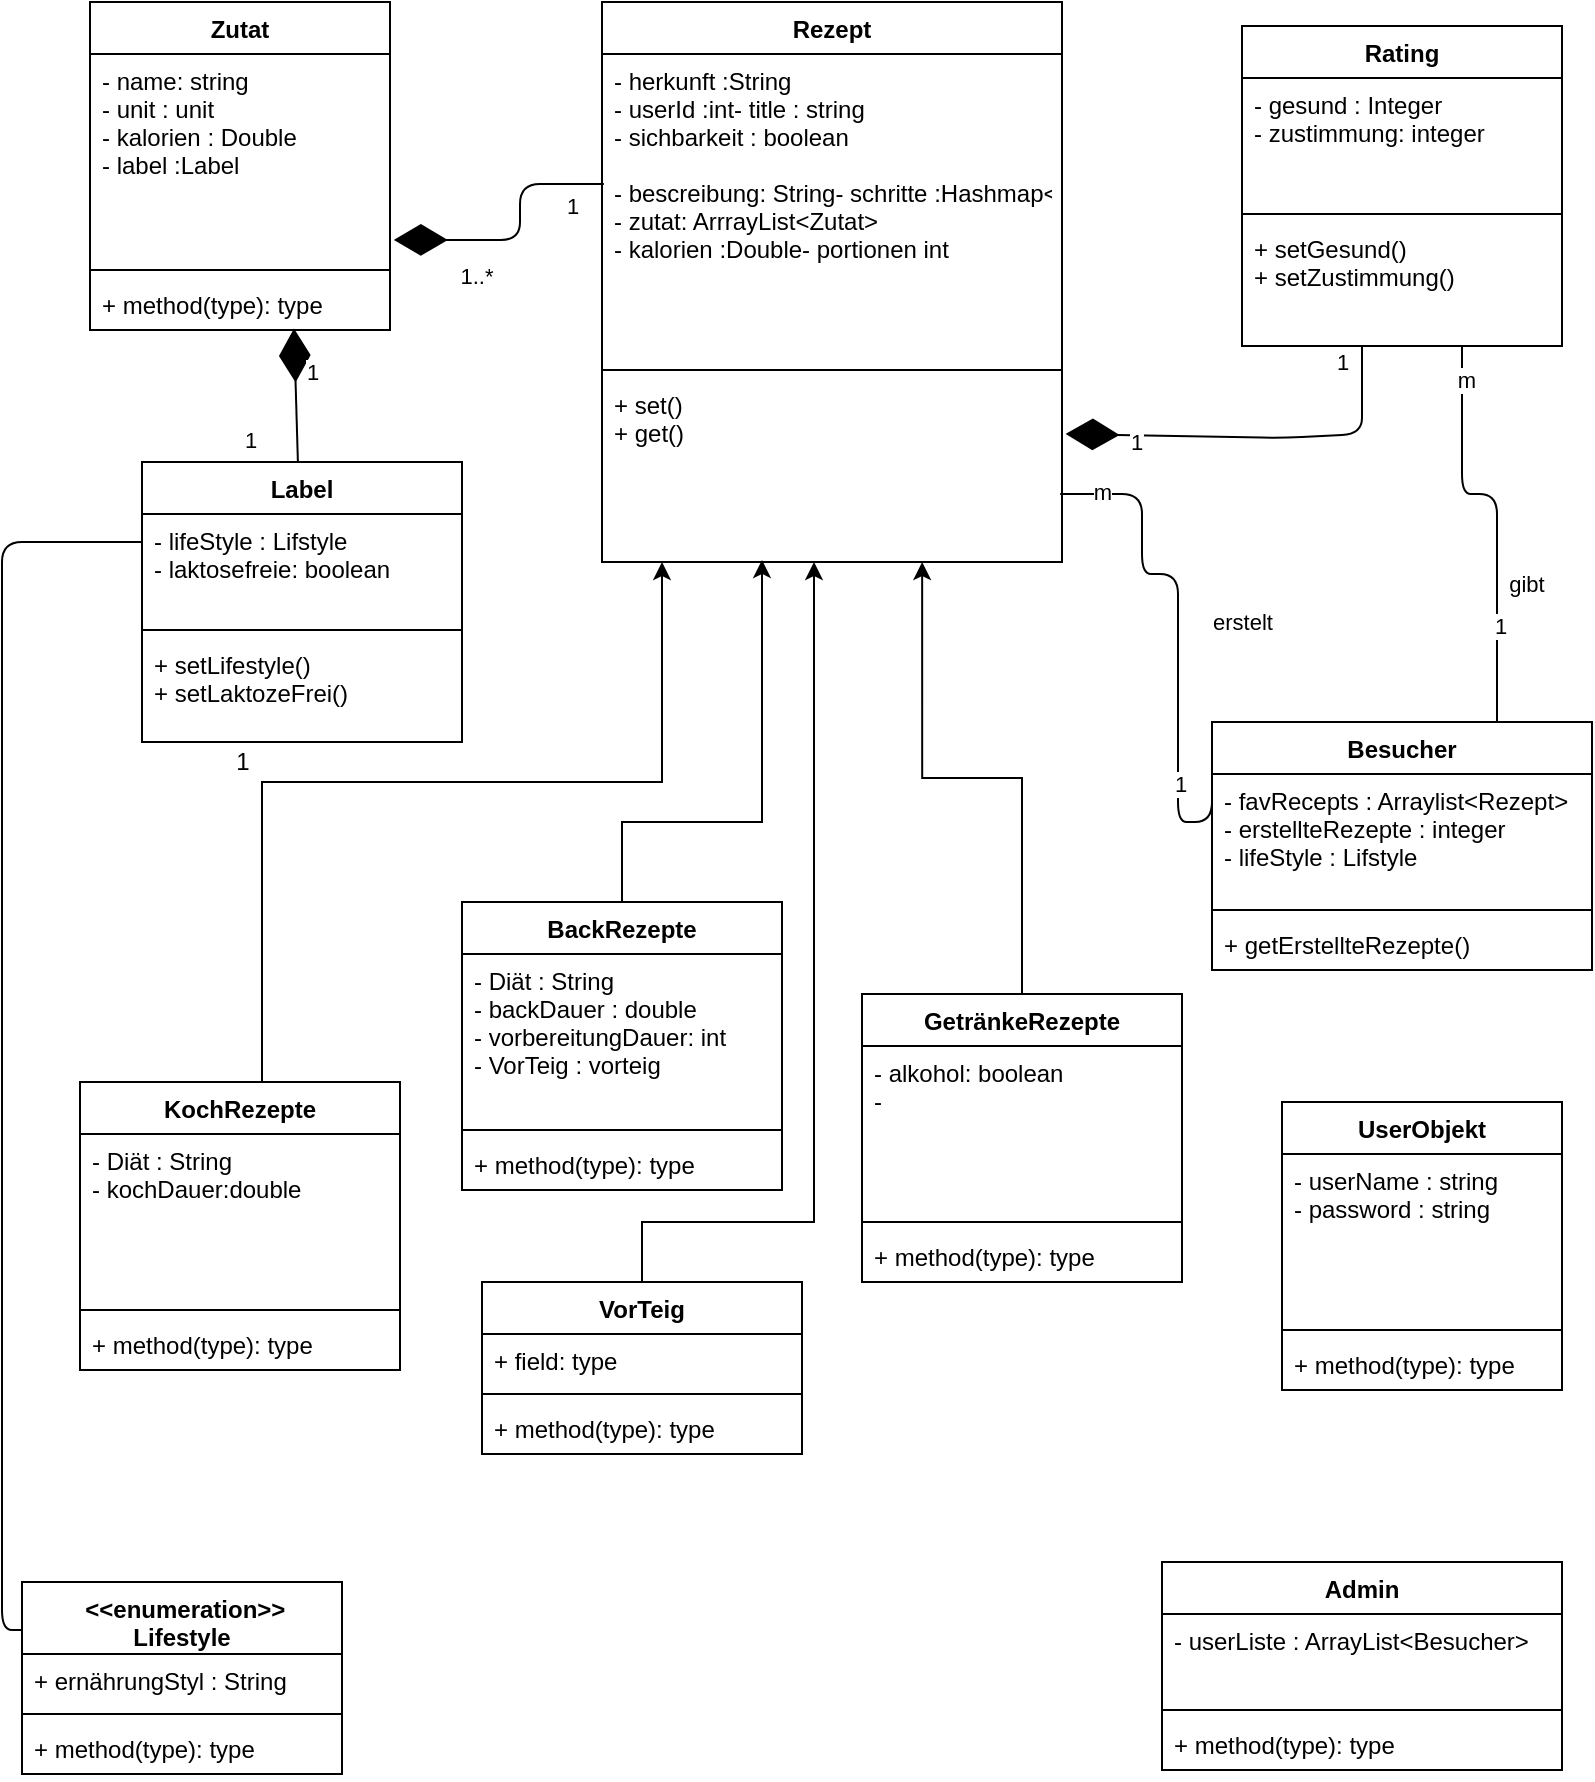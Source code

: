 <mxfile version="13.9.8" type="github">
  <diagram id="C5RBs43oDa-KdzZeNtuy" name="Page-1">
    <mxGraphModel dx="1350" dy="775" grid="1" gridSize="10" guides="1" tooltips="1" connect="1" arrows="1" fold="1" page="1" pageScale="1" pageWidth="827" pageHeight="1169" math="0" shadow="0">
      <root>
        <mxCell id="WIyWlLk6GJQsqaUBKTNV-0" />
        <mxCell id="WIyWlLk6GJQsqaUBKTNV-1" parent="WIyWlLk6GJQsqaUBKTNV-0" />
        <mxCell id="wdKedNlMBHnW_-DkA5IU-0" value="Zutat" style="swimlane;fontStyle=1;align=center;verticalAlign=top;childLayout=stackLayout;horizontal=1;startSize=26;horizontalStack=0;resizeParent=1;resizeParentMax=0;resizeLast=0;collapsible=1;marginBottom=0;" vertex="1" parent="WIyWlLk6GJQsqaUBKTNV-1">
          <mxGeometry x="64" y="10" width="150" height="164" as="geometry" />
        </mxCell>
        <mxCell id="wdKedNlMBHnW_-DkA5IU-1" value="- name: string&#xa;- unit : unit&#xa;- kalorien : Double &#xa;- label :Label&#xa;&#xa;&#xa;&#xa;&#xa;" style="text;strokeColor=none;fillColor=none;align=left;verticalAlign=top;spacingLeft=4;spacingRight=4;overflow=hidden;rotatable=0;points=[[0,0.5],[1,0.5]];portConstraint=eastwest;" vertex="1" parent="wdKedNlMBHnW_-DkA5IU-0">
          <mxGeometry y="26" width="150" height="104" as="geometry" />
        </mxCell>
        <mxCell id="wdKedNlMBHnW_-DkA5IU-2" value="" style="line;strokeWidth=1;fillColor=none;align=left;verticalAlign=middle;spacingTop=-1;spacingLeft=3;spacingRight=3;rotatable=0;labelPosition=right;points=[];portConstraint=eastwest;" vertex="1" parent="wdKedNlMBHnW_-DkA5IU-0">
          <mxGeometry y="130" width="150" height="8" as="geometry" />
        </mxCell>
        <mxCell id="wdKedNlMBHnW_-DkA5IU-3" value="+ method(type): type" style="text;strokeColor=none;fillColor=none;align=left;verticalAlign=top;spacingLeft=4;spacingRight=4;overflow=hidden;rotatable=0;points=[[0,0.5],[1,0.5]];portConstraint=eastwest;" vertex="1" parent="wdKedNlMBHnW_-DkA5IU-0">
          <mxGeometry y="138" width="150" height="26" as="geometry" />
        </mxCell>
        <mxCell id="wdKedNlMBHnW_-DkA5IU-4" value="Rezept" style="swimlane;fontStyle=1;align=center;verticalAlign=top;childLayout=stackLayout;horizontal=1;startSize=26;horizontalStack=0;resizeParent=1;resizeParentMax=0;resizeLast=0;collapsible=1;marginBottom=0;" vertex="1" parent="WIyWlLk6GJQsqaUBKTNV-1">
          <mxGeometry x="320" y="10" width="230" height="280" as="geometry" />
        </mxCell>
        <mxCell id="wdKedNlMBHnW_-DkA5IU-5" value="- herkunft :String&#xa;- userId :int- title : string&#xa;- sichbarkeit : boolean&#xa;&#xa;- bescreibung: String- schritte :Hashmap&lt;Integer,String&gt;&#xa; - zutat: ArrrayList&lt;Zutat&gt;&#xa;- kalorien :Double- portionen int&#xa;&#xa;&#xa;&#xa;&#xa;&#xa;&#xa;&#xa;&#xa;&#xa;&#xa;" style="text;strokeColor=none;fillColor=none;align=left;verticalAlign=top;spacingLeft=4;spacingRight=4;overflow=hidden;rotatable=0;points=[[0,0.5],[1,0.5]];portConstraint=eastwest;" vertex="1" parent="wdKedNlMBHnW_-DkA5IU-4">
          <mxGeometry y="26" width="230" height="154" as="geometry" />
        </mxCell>
        <mxCell id="wdKedNlMBHnW_-DkA5IU-6" value="" style="line;strokeWidth=1;fillColor=none;align=left;verticalAlign=middle;spacingTop=-1;spacingLeft=3;spacingRight=3;rotatable=0;labelPosition=right;points=[];portConstraint=eastwest;" vertex="1" parent="wdKedNlMBHnW_-DkA5IU-4">
          <mxGeometry y="180" width="230" height="8" as="geometry" />
        </mxCell>
        <mxCell id="wdKedNlMBHnW_-DkA5IU-7" value="+ set()&#xa;+ get()&#xa;" style="text;strokeColor=none;fillColor=none;align=left;verticalAlign=top;spacingLeft=4;spacingRight=4;overflow=hidden;rotatable=0;points=[[0,0.5],[1,0.5]];portConstraint=eastwest;" vertex="1" parent="wdKedNlMBHnW_-DkA5IU-4">
          <mxGeometry y="188" width="230" height="92" as="geometry" />
        </mxCell>
        <mxCell id="wdKedNlMBHnW_-DkA5IU-8" value="Rating" style="swimlane;fontStyle=1;align=center;verticalAlign=top;childLayout=stackLayout;horizontal=1;startSize=26;horizontalStack=0;resizeParent=1;resizeParentMax=0;resizeLast=0;collapsible=1;marginBottom=0;" vertex="1" parent="WIyWlLk6GJQsqaUBKTNV-1">
          <mxGeometry x="640" y="22" width="160" height="160" as="geometry" />
        </mxCell>
        <mxCell id="wdKedNlMBHnW_-DkA5IU-9" value="- gesund : Integer&#xa;- zustimmung: integer&#xa;" style="text;strokeColor=none;fillColor=none;align=left;verticalAlign=top;spacingLeft=4;spacingRight=4;overflow=hidden;rotatable=0;points=[[0,0.5],[1,0.5]];portConstraint=eastwest;" vertex="1" parent="wdKedNlMBHnW_-DkA5IU-8">
          <mxGeometry y="26" width="160" height="64" as="geometry" />
        </mxCell>
        <mxCell id="wdKedNlMBHnW_-DkA5IU-10" value="" style="line;strokeWidth=1;fillColor=none;align=left;verticalAlign=middle;spacingTop=-1;spacingLeft=3;spacingRight=3;rotatable=0;labelPosition=right;points=[];portConstraint=eastwest;" vertex="1" parent="wdKedNlMBHnW_-DkA5IU-8">
          <mxGeometry y="90" width="160" height="8" as="geometry" />
        </mxCell>
        <mxCell id="wdKedNlMBHnW_-DkA5IU-11" value="+ setGesund()&#xa;+ setZustimmung()&#xa;&#xa;&#xa;" style="text;strokeColor=none;fillColor=none;align=left;verticalAlign=top;spacingLeft=4;spacingRight=4;overflow=hidden;rotatable=0;points=[[0,0.5],[1,0.5]];portConstraint=eastwest;" vertex="1" parent="wdKedNlMBHnW_-DkA5IU-8">
          <mxGeometry y="98" width="160" height="62" as="geometry" />
        </mxCell>
        <mxCell id="wdKedNlMBHnW_-DkA5IU-12" value=" &lt;&lt;enumeration&gt;&gt; &#xa;Lifestyle" style="swimlane;fontStyle=1;align=center;verticalAlign=top;childLayout=stackLayout;horizontal=1;startSize=36;horizontalStack=0;resizeParent=1;resizeParentMax=0;resizeLast=0;collapsible=1;marginBottom=0;" vertex="1" parent="WIyWlLk6GJQsqaUBKTNV-1">
          <mxGeometry x="30" y="800" width="160" height="96" as="geometry" />
        </mxCell>
        <mxCell id="wdKedNlMBHnW_-DkA5IU-13" value="+ ernährungStyl : String" style="text;strokeColor=none;fillColor=none;align=left;verticalAlign=top;spacingLeft=4;spacingRight=4;overflow=hidden;rotatable=0;points=[[0,0.5],[1,0.5]];portConstraint=eastwest;" vertex="1" parent="wdKedNlMBHnW_-DkA5IU-12">
          <mxGeometry y="36" width="160" height="26" as="geometry" />
        </mxCell>
        <mxCell id="wdKedNlMBHnW_-DkA5IU-14" value="" style="line;strokeWidth=1;fillColor=none;align=left;verticalAlign=middle;spacingTop=-1;spacingLeft=3;spacingRight=3;rotatable=0;labelPosition=right;points=[];portConstraint=eastwest;" vertex="1" parent="wdKedNlMBHnW_-DkA5IU-12">
          <mxGeometry y="62" width="160" height="8" as="geometry" />
        </mxCell>
        <mxCell id="wdKedNlMBHnW_-DkA5IU-15" value="+ method(type): type" style="text;strokeColor=none;fillColor=none;align=left;verticalAlign=top;spacingLeft=4;spacingRight=4;overflow=hidden;rotatable=0;points=[[0,0.5],[1,0.5]];portConstraint=eastwest;" vertex="1" parent="wdKedNlMBHnW_-DkA5IU-12">
          <mxGeometry y="70" width="160" height="26" as="geometry" />
        </mxCell>
        <mxCell id="wdKedNlMBHnW_-DkA5IU-16" value="" style="endArrow=diamondThin;endFill=1;endSize=24;html=1;entryX=1.013;entryY=0.894;entryDx=0;entryDy=0;entryPerimeter=0;exitX=0.004;exitY=0.422;exitDx=0;exitDy=0;exitPerimeter=0;" edge="1" parent="WIyWlLk6GJQsqaUBKTNV-1" source="wdKedNlMBHnW_-DkA5IU-5" target="wdKedNlMBHnW_-DkA5IU-1">
          <mxGeometry width="160" relative="1" as="geometry">
            <mxPoint x="319.05" y="397.076" as="sourcePoint" />
            <mxPoint x="240.0" y="239.996" as="targetPoint" />
            <Array as="points">
              <mxPoint x="279" y="101" />
              <mxPoint x="279" y="129" />
              <mxPoint x="260" y="129" />
            </Array>
          </mxGeometry>
        </mxCell>
        <mxCell id="wdKedNlMBHnW_-DkA5IU-17" value="1" style="edgeLabel;html=1;align=center;verticalAlign=middle;resizable=0;points=[];" vertex="1" connectable="0" parent="wdKedNlMBHnW_-DkA5IU-16">
          <mxGeometry x="-0.874" y="1" relative="1" as="geometry">
            <mxPoint x="-8.08" y="9.38" as="offset" />
          </mxGeometry>
        </mxCell>
        <mxCell id="wdKedNlMBHnW_-DkA5IU-18" value="1..*" style="edgeLabel;html=1;align=center;verticalAlign=middle;resizable=0;points=[];" vertex="1" connectable="0" parent="wdKedNlMBHnW_-DkA5IU-16">
          <mxGeometry x="0.553" y="3" relative="1" as="geometry">
            <mxPoint x="11.1" y="14.99" as="offset" />
          </mxGeometry>
        </mxCell>
        <mxCell id="wdKedNlMBHnW_-DkA5IU-19" value="" style="endArrow=diamondThin;endFill=1;endSize=24;html=1;entryX=1.008;entryY=0.304;entryDx=0;entryDy=0;entryPerimeter=0;" edge="1" parent="WIyWlLk6GJQsqaUBKTNV-1" target="wdKedNlMBHnW_-DkA5IU-7">
          <mxGeometry width="160" relative="1" as="geometry">
            <mxPoint x="700" y="182" as="sourcePoint" />
            <mxPoint x="600" y="228" as="targetPoint" />
            <Array as="points">
              <mxPoint x="700" y="200" />
              <mxPoint x="700" y="226" />
              <mxPoint x="660" y="228" />
            </Array>
          </mxGeometry>
        </mxCell>
        <mxCell id="wdKedNlMBHnW_-DkA5IU-20" value="1" style="edgeLabel;html=1;align=center;verticalAlign=middle;resizable=0;points=[];" vertex="1" connectable="0" parent="wdKedNlMBHnW_-DkA5IU-19">
          <mxGeometry x="-0.88" relative="1" as="geometry">
            <mxPoint x="-10" y="-3.76" as="offset" />
          </mxGeometry>
        </mxCell>
        <mxCell id="wdKedNlMBHnW_-DkA5IU-21" value="1" style="edgeLabel;html=1;align=center;verticalAlign=middle;resizable=0;points=[];" vertex="1" connectable="0" parent="wdKedNlMBHnW_-DkA5IU-19">
          <mxGeometry x="0.641" y="3" relative="1" as="geometry">
            <mxPoint as="offset" />
          </mxGeometry>
        </mxCell>
        <mxCell id="wdKedNlMBHnW_-DkA5IU-22" value="Label" style="swimlane;fontStyle=1;align=center;verticalAlign=top;childLayout=stackLayout;horizontal=1;startSize=26;horizontalStack=0;resizeParent=1;resizeParentMax=0;resizeLast=0;collapsible=1;marginBottom=0;" vertex="1" parent="WIyWlLk6GJQsqaUBKTNV-1">
          <mxGeometry x="90" y="240" width="160" height="140" as="geometry" />
        </mxCell>
        <mxCell id="wdKedNlMBHnW_-DkA5IU-23" value="- lifeStyle : Lifstyle&#xa;- laktosefreie: boolean " style="text;strokeColor=none;fillColor=none;align=left;verticalAlign=top;spacingLeft=4;spacingRight=4;overflow=hidden;rotatable=0;points=[[0,0.5],[1,0.5]];portConstraint=eastwest;" vertex="1" parent="wdKedNlMBHnW_-DkA5IU-22">
          <mxGeometry y="26" width="160" height="54" as="geometry" />
        </mxCell>
        <mxCell id="wdKedNlMBHnW_-DkA5IU-24" value="" style="line;strokeWidth=1;fillColor=none;align=left;verticalAlign=middle;spacingTop=-1;spacingLeft=3;spacingRight=3;rotatable=0;labelPosition=right;points=[];portConstraint=eastwest;" vertex="1" parent="wdKedNlMBHnW_-DkA5IU-22">
          <mxGeometry y="80" width="160" height="8" as="geometry" />
        </mxCell>
        <mxCell id="wdKedNlMBHnW_-DkA5IU-25" value="+ setLifestyle()&#xa;+ setLaktozeFrei()&#xa;" style="text;strokeColor=none;fillColor=none;align=left;verticalAlign=top;spacingLeft=4;spacingRight=4;overflow=hidden;rotatable=0;points=[[0,0.5],[1,0.5]];portConstraint=eastwest;" vertex="1" parent="wdKedNlMBHnW_-DkA5IU-22">
          <mxGeometry y="88" width="160" height="52" as="geometry" />
        </mxCell>
        <mxCell id="wdKedNlMBHnW_-DkA5IU-35" value="UserObjekt" style="swimlane;fontStyle=1;align=center;verticalAlign=top;childLayout=stackLayout;horizontal=1;startSize=26;horizontalStack=0;resizeParent=1;resizeParentMax=0;resizeLast=0;collapsible=1;marginBottom=0;" vertex="1" parent="WIyWlLk6GJQsqaUBKTNV-1">
          <mxGeometry x="660" y="560" width="140" height="144" as="geometry" />
        </mxCell>
        <mxCell id="wdKedNlMBHnW_-DkA5IU-36" value="- userName : string&#xa;- password : string&#xa;&#xa;" style="text;strokeColor=none;fillColor=none;align=left;verticalAlign=top;spacingLeft=4;spacingRight=4;overflow=hidden;rotatable=0;points=[[0,0.5],[1,0.5]];portConstraint=eastwest;" vertex="1" parent="wdKedNlMBHnW_-DkA5IU-35">
          <mxGeometry y="26" width="140" height="84" as="geometry" />
        </mxCell>
        <mxCell id="wdKedNlMBHnW_-DkA5IU-37" value="" style="line;strokeWidth=1;fillColor=none;align=left;verticalAlign=middle;spacingTop=-1;spacingLeft=3;spacingRight=3;rotatable=0;labelPosition=right;points=[];portConstraint=eastwest;" vertex="1" parent="wdKedNlMBHnW_-DkA5IU-35">
          <mxGeometry y="110" width="140" height="8" as="geometry" />
        </mxCell>
        <mxCell id="wdKedNlMBHnW_-DkA5IU-38" value="+ method(type): type" style="text;strokeColor=none;fillColor=none;align=left;verticalAlign=top;spacingLeft=4;spacingRight=4;overflow=hidden;rotatable=0;points=[[0,0.5],[1,0.5]];portConstraint=eastwest;" vertex="1" parent="wdKedNlMBHnW_-DkA5IU-35">
          <mxGeometry y="118" width="140" height="26" as="geometry" />
        </mxCell>
        <mxCell id="wdKedNlMBHnW_-DkA5IU-41" value="" style="endArrow=none;html=1;edgeStyle=orthogonalEdgeStyle;exitX=0.75;exitY=0;exitDx=0;exitDy=0;" edge="1" parent="WIyWlLk6GJQsqaUBKTNV-1" source="wdKedNlMBHnW_-DkA5IU-51" target="wdKedNlMBHnW_-DkA5IU-11">
          <mxGeometry relative="1" as="geometry">
            <mxPoint x="710" y="365.02" as="sourcePoint" />
            <mxPoint x="733.02" y="300.002" as="targetPoint" />
            <Array as="points">
              <mxPoint x="750" y="256" />
            </Array>
          </mxGeometry>
        </mxCell>
        <mxCell id="wdKedNlMBHnW_-DkA5IU-42" value="gibt" style="edgeLabel;html=1;align=center;verticalAlign=middle;resizable=0;points=[];" vertex="1" connectable="0" parent="wdKedNlMBHnW_-DkA5IU-41">
          <mxGeometry x="-0.697" y="2" relative="1" as="geometry">
            <mxPoint x="16.5" y="-38" as="offset" />
          </mxGeometry>
        </mxCell>
        <mxCell id="wdKedNlMBHnW_-DkA5IU-43" value="m" style="edgeLabel;html=1;align=center;verticalAlign=middle;resizable=0;points=[];" vertex="1" connectable="0" parent="wdKedNlMBHnW_-DkA5IU-41">
          <mxGeometry x="0.843" y="-2" relative="1" as="geometry">
            <mxPoint y="1" as="offset" />
          </mxGeometry>
        </mxCell>
        <mxCell id="wdKedNlMBHnW_-DkA5IU-44" value="1" style="edgeLabel;html=1;align=center;verticalAlign=middle;resizable=0;points=[];" vertex="1" connectable="0" parent="wdKedNlMBHnW_-DkA5IU-41">
          <mxGeometry x="-0.681" y="-1" relative="1" as="geometry">
            <mxPoint y="-15" as="offset" />
          </mxGeometry>
        </mxCell>
        <mxCell id="wdKedNlMBHnW_-DkA5IU-46" value="Admin" style="swimlane;fontStyle=1;align=center;verticalAlign=top;childLayout=stackLayout;horizontal=1;startSize=26;horizontalStack=0;resizeParent=1;resizeParentMax=0;resizeLast=0;collapsible=1;marginBottom=0;" vertex="1" parent="WIyWlLk6GJQsqaUBKTNV-1">
          <mxGeometry x="600" y="790" width="200" height="104" as="geometry" />
        </mxCell>
        <mxCell id="wdKedNlMBHnW_-DkA5IU-47" value="- userListe : ArrayList&lt;Besucher&gt;" style="text;strokeColor=none;fillColor=none;align=left;verticalAlign=top;spacingLeft=4;spacingRight=4;overflow=hidden;rotatable=0;points=[[0,0.5],[1,0.5]];portConstraint=eastwest;" vertex="1" parent="wdKedNlMBHnW_-DkA5IU-46">
          <mxGeometry y="26" width="200" height="44" as="geometry" />
        </mxCell>
        <mxCell id="wdKedNlMBHnW_-DkA5IU-48" value="" style="line;strokeWidth=1;fillColor=none;align=left;verticalAlign=middle;spacingTop=-1;spacingLeft=3;spacingRight=3;rotatable=0;labelPosition=right;points=[];portConstraint=eastwest;" vertex="1" parent="wdKedNlMBHnW_-DkA5IU-46">
          <mxGeometry y="70" width="200" height="8" as="geometry" />
        </mxCell>
        <mxCell id="wdKedNlMBHnW_-DkA5IU-49" value="+ method(type): type" style="text;strokeColor=none;fillColor=none;align=left;verticalAlign=top;spacingLeft=4;spacingRight=4;overflow=hidden;rotatable=0;points=[[0,0.5],[1,0.5]];portConstraint=eastwest;" vertex="1" parent="wdKedNlMBHnW_-DkA5IU-46">
          <mxGeometry y="78" width="200" height="26" as="geometry" />
        </mxCell>
        <mxCell id="wdKedNlMBHnW_-DkA5IU-51" value="Besucher" style="swimlane;fontStyle=1;align=center;verticalAlign=top;childLayout=stackLayout;horizontal=1;startSize=26;horizontalStack=0;resizeParent=1;resizeParentMax=0;resizeLast=0;collapsible=1;marginBottom=0;" vertex="1" parent="WIyWlLk6GJQsqaUBKTNV-1">
          <mxGeometry x="625" y="370" width="190" height="124" as="geometry" />
        </mxCell>
        <mxCell id="wdKedNlMBHnW_-DkA5IU-52" value="- favRecepts : Arraylist&lt;Rezept&gt;&#xa;- erstellteRezepte : integer&#xa;- lifeStyle : Lifstyle&#xa;" style="text;strokeColor=none;fillColor=none;align=left;verticalAlign=top;spacingLeft=4;spacingRight=4;overflow=hidden;rotatable=0;points=[[0,0.5],[1,0.5]];portConstraint=eastwest;" vertex="1" parent="wdKedNlMBHnW_-DkA5IU-51">
          <mxGeometry y="26" width="190" height="64" as="geometry" />
        </mxCell>
        <mxCell id="wdKedNlMBHnW_-DkA5IU-53" value="" style="line;strokeWidth=1;fillColor=none;align=left;verticalAlign=middle;spacingTop=-1;spacingLeft=3;spacingRight=3;rotatable=0;labelPosition=right;points=[];portConstraint=eastwest;" vertex="1" parent="wdKedNlMBHnW_-DkA5IU-51">
          <mxGeometry y="90" width="190" height="8" as="geometry" />
        </mxCell>
        <mxCell id="wdKedNlMBHnW_-DkA5IU-54" value="+ getErstellteRezepte()" style="text;strokeColor=none;fillColor=none;align=left;verticalAlign=top;spacingLeft=4;spacingRight=4;overflow=hidden;rotatable=0;points=[[0,0.5],[1,0.5]];portConstraint=eastwest;" vertex="1" parent="wdKedNlMBHnW_-DkA5IU-51">
          <mxGeometry y="98" width="190" height="26" as="geometry" />
        </mxCell>
        <mxCell id="wdKedNlMBHnW_-DkA5IU-57" value="" style="endArrow=none;html=1;edgeStyle=orthogonalEdgeStyle;exitX=0;exitY=0.25;exitDx=0;exitDy=0;" edge="1" parent="WIyWlLk6GJQsqaUBKTNV-1" source="wdKedNlMBHnW_-DkA5IU-12" target="wdKedNlMBHnW_-DkA5IU-23">
          <mxGeometry relative="1" as="geometry">
            <mxPoint x="185.77" y="436" as="sourcePoint" />
            <mxPoint x="80" y="300" as="targetPoint" />
            <Array as="points">
              <mxPoint x="20" y="824" />
              <mxPoint x="20" y="280" />
            </Array>
          </mxGeometry>
        </mxCell>
        <mxCell id="wdKedNlMBHnW_-DkA5IU-59" value="" style="endArrow=diamondThin;endFill=1;endSize=24;html=1;entryX=0.68;entryY=0.973;entryDx=0;entryDy=0;entryPerimeter=0;" edge="1" parent="WIyWlLk6GJQsqaUBKTNV-1" source="wdKedNlMBHnW_-DkA5IU-22" target="wdKedNlMBHnW_-DkA5IU-3">
          <mxGeometry width="160" relative="1" as="geometry">
            <mxPoint x="350" y="380" as="sourcePoint" />
            <mxPoint x="510" y="380" as="targetPoint" />
            <Array as="points" />
          </mxGeometry>
        </mxCell>
        <mxCell id="wdKedNlMBHnW_-DkA5IU-60" value="1" style="edgeLabel;html=1;align=center;verticalAlign=middle;resizable=0;points=[];rotation=0;" vertex="1" connectable="0" parent="WIyWlLk6GJQsqaUBKTNV-1">
          <mxGeometry x="240" y="200" as="geometry">
            <mxPoint x="-65.588" y="-5.392" as="offset" />
          </mxGeometry>
        </mxCell>
        <mxCell id="wdKedNlMBHnW_-DkA5IU-61" value="1" style="edgeLabel;html=1;align=center;verticalAlign=middle;resizable=0;points=[];" vertex="1" connectable="0" parent="WIyWlLk6GJQsqaUBKTNV-1">
          <mxGeometry x="210" y="210" as="geometry">
            <mxPoint x="-66" y="19" as="offset" />
          </mxGeometry>
        </mxCell>
        <mxCell id="wdKedNlMBHnW_-DkA5IU-65" value="1" style="text;html=1;align=center;verticalAlign=middle;resizable=0;points=[];autosize=1;" vertex="1" parent="WIyWlLk6GJQsqaUBKTNV-1">
          <mxGeometry x="130" y="380" width="20" height="20" as="geometry" />
        </mxCell>
        <mxCell id="wdKedNlMBHnW_-DkA5IU-118" style="edgeStyle=orthogonalEdgeStyle;rounded=0;orthogonalLoop=1;jettySize=auto;html=1;" edge="1" parent="WIyWlLk6GJQsqaUBKTNV-1" source="wdKedNlMBHnW_-DkA5IU-106" target="wdKedNlMBHnW_-DkA5IU-7">
          <mxGeometry relative="1" as="geometry">
            <Array as="points">
              <mxPoint x="150" y="400" />
              <mxPoint x="350" y="400" />
            </Array>
          </mxGeometry>
        </mxCell>
        <mxCell id="wdKedNlMBHnW_-DkA5IU-106" value="KochRezepte" style="swimlane;fontStyle=1;align=center;verticalAlign=top;childLayout=stackLayout;horizontal=1;startSize=26;horizontalStack=0;resizeParent=1;resizeParentMax=0;resizeLast=0;collapsible=1;marginBottom=0;" vertex="1" parent="WIyWlLk6GJQsqaUBKTNV-1">
          <mxGeometry x="59" y="550" width="160" height="144" as="geometry" />
        </mxCell>
        <mxCell id="wdKedNlMBHnW_-DkA5IU-107" value="- Diät : String&#xa;- kochDauer:double" style="text;strokeColor=none;fillColor=none;align=left;verticalAlign=top;spacingLeft=4;spacingRight=4;overflow=hidden;rotatable=0;points=[[0,0.5],[1,0.5]];portConstraint=eastwest;" vertex="1" parent="wdKedNlMBHnW_-DkA5IU-106">
          <mxGeometry y="26" width="160" height="84" as="geometry" />
        </mxCell>
        <mxCell id="wdKedNlMBHnW_-DkA5IU-108" value="" style="line;strokeWidth=1;fillColor=none;align=left;verticalAlign=middle;spacingTop=-1;spacingLeft=3;spacingRight=3;rotatable=0;labelPosition=right;points=[];portConstraint=eastwest;" vertex="1" parent="wdKedNlMBHnW_-DkA5IU-106">
          <mxGeometry y="110" width="160" height="8" as="geometry" />
        </mxCell>
        <mxCell id="wdKedNlMBHnW_-DkA5IU-109" value="+ method(type): type" style="text;strokeColor=none;fillColor=none;align=left;verticalAlign=top;spacingLeft=4;spacingRight=4;overflow=hidden;rotatable=0;points=[[0,0.5],[1,0.5]];portConstraint=eastwest;" vertex="1" parent="wdKedNlMBHnW_-DkA5IU-106">
          <mxGeometry y="118" width="160" height="26" as="geometry" />
        </mxCell>
        <mxCell id="wdKedNlMBHnW_-DkA5IU-119" style="edgeStyle=orthogonalEdgeStyle;rounded=0;orthogonalLoop=1;jettySize=auto;html=1;" edge="1" parent="WIyWlLk6GJQsqaUBKTNV-1" source="wdKedNlMBHnW_-DkA5IU-110">
          <mxGeometry relative="1" as="geometry">
            <mxPoint x="400" y="289" as="targetPoint" />
            <Array as="points">
              <mxPoint x="330" y="420" />
              <mxPoint x="400" y="420" />
              <mxPoint x="400" y="289" />
            </Array>
          </mxGeometry>
        </mxCell>
        <mxCell id="wdKedNlMBHnW_-DkA5IU-110" value="BackRezepte" style="swimlane;fontStyle=1;align=center;verticalAlign=top;childLayout=stackLayout;horizontal=1;startSize=26;horizontalStack=0;resizeParent=1;resizeParentMax=0;resizeLast=0;collapsible=1;marginBottom=0;" vertex="1" parent="WIyWlLk6GJQsqaUBKTNV-1">
          <mxGeometry x="250" y="460" width="160" height="144" as="geometry" />
        </mxCell>
        <mxCell id="wdKedNlMBHnW_-DkA5IU-111" value="- Diät : String&#xa;- backDauer : double&#xa;- vorbereitungDauer: int&#xa;- VorTeig : vorteig&#xa;" style="text;strokeColor=none;fillColor=none;align=left;verticalAlign=top;spacingLeft=4;spacingRight=4;overflow=hidden;rotatable=0;points=[[0,0.5],[1,0.5]];portConstraint=eastwest;" vertex="1" parent="wdKedNlMBHnW_-DkA5IU-110">
          <mxGeometry y="26" width="160" height="84" as="geometry" />
        </mxCell>
        <mxCell id="wdKedNlMBHnW_-DkA5IU-112" value="" style="line;strokeWidth=1;fillColor=none;align=left;verticalAlign=middle;spacingTop=-1;spacingLeft=3;spacingRight=3;rotatable=0;labelPosition=right;points=[];portConstraint=eastwest;" vertex="1" parent="wdKedNlMBHnW_-DkA5IU-110">
          <mxGeometry y="110" width="160" height="8" as="geometry" />
        </mxCell>
        <mxCell id="wdKedNlMBHnW_-DkA5IU-113" value="+ method(type): type" style="text;strokeColor=none;fillColor=none;align=left;verticalAlign=top;spacingLeft=4;spacingRight=4;overflow=hidden;rotatable=0;points=[[0,0.5],[1,0.5]];portConstraint=eastwest;" vertex="1" parent="wdKedNlMBHnW_-DkA5IU-110">
          <mxGeometry y="118" width="160" height="26" as="geometry" />
        </mxCell>
        <mxCell id="wdKedNlMBHnW_-DkA5IU-120" style="edgeStyle=orthogonalEdgeStyle;rounded=0;orthogonalLoop=1;jettySize=auto;html=1;entryX=0.696;entryY=1;entryDx=0;entryDy=0;entryPerimeter=0;" edge="1" parent="WIyWlLk6GJQsqaUBKTNV-1" source="wdKedNlMBHnW_-DkA5IU-114" target="wdKedNlMBHnW_-DkA5IU-7">
          <mxGeometry relative="1" as="geometry">
            <mxPoint x="470" y="300" as="targetPoint" />
          </mxGeometry>
        </mxCell>
        <mxCell id="wdKedNlMBHnW_-DkA5IU-114" value="GetränkeRezepte" style="swimlane;fontStyle=1;align=center;verticalAlign=top;childLayout=stackLayout;horizontal=1;startSize=26;horizontalStack=0;resizeParent=1;resizeParentMax=0;resizeLast=0;collapsible=1;marginBottom=0;" vertex="1" parent="WIyWlLk6GJQsqaUBKTNV-1">
          <mxGeometry x="450" y="506" width="160" height="144" as="geometry" />
        </mxCell>
        <mxCell id="wdKedNlMBHnW_-DkA5IU-115" value="- alkohol: boolean&#xa;-&#xa;" style="text;strokeColor=none;fillColor=none;align=left;verticalAlign=top;spacingLeft=4;spacingRight=4;overflow=hidden;rotatable=0;points=[[0,0.5],[1,0.5]];portConstraint=eastwest;" vertex="1" parent="wdKedNlMBHnW_-DkA5IU-114">
          <mxGeometry y="26" width="160" height="84" as="geometry" />
        </mxCell>
        <mxCell id="wdKedNlMBHnW_-DkA5IU-116" value="" style="line;strokeWidth=1;fillColor=none;align=left;verticalAlign=middle;spacingTop=-1;spacingLeft=3;spacingRight=3;rotatable=0;labelPosition=right;points=[];portConstraint=eastwest;" vertex="1" parent="wdKedNlMBHnW_-DkA5IU-114">
          <mxGeometry y="110" width="160" height="8" as="geometry" />
        </mxCell>
        <mxCell id="wdKedNlMBHnW_-DkA5IU-117" value="+ method(type): type" style="text;strokeColor=none;fillColor=none;align=left;verticalAlign=top;spacingLeft=4;spacingRight=4;overflow=hidden;rotatable=0;points=[[0,0.5],[1,0.5]];portConstraint=eastwest;" vertex="1" parent="wdKedNlMBHnW_-DkA5IU-114">
          <mxGeometry y="118" width="160" height="26" as="geometry" />
        </mxCell>
        <mxCell id="wdKedNlMBHnW_-DkA5IU-125" style="edgeStyle=orthogonalEdgeStyle;rounded=0;orthogonalLoop=1;jettySize=auto;html=1;" edge="1" parent="WIyWlLk6GJQsqaUBKTNV-1" source="wdKedNlMBHnW_-DkA5IU-121" target="wdKedNlMBHnW_-DkA5IU-7">
          <mxGeometry relative="1" as="geometry">
            <mxPoint x="426" y="292" as="targetPoint" />
            <Array as="points">
              <mxPoint x="340" y="620" />
              <mxPoint x="426" y="620" />
            </Array>
          </mxGeometry>
        </mxCell>
        <mxCell id="wdKedNlMBHnW_-DkA5IU-121" value="VorTeig" style="swimlane;fontStyle=1;align=center;verticalAlign=top;childLayout=stackLayout;horizontal=1;startSize=26;horizontalStack=0;resizeParent=1;resizeParentMax=0;resizeLast=0;collapsible=1;marginBottom=0;" vertex="1" parent="WIyWlLk6GJQsqaUBKTNV-1">
          <mxGeometry x="260" y="650" width="160" height="86" as="geometry" />
        </mxCell>
        <mxCell id="wdKedNlMBHnW_-DkA5IU-122" value="+ field: type" style="text;strokeColor=none;fillColor=none;align=left;verticalAlign=top;spacingLeft=4;spacingRight=4;overflow=hidden;rotatable=0;points=[[0,0.5],[1,0.5]];portConstraint=eastwest;" vertex="1" parent="wdKedNlMBHnW_-DkA5IU-121">
          <mxGeometry y="26" width="160" height="26" as="geometry" />
        </mxCell>
        <mxCell id="wdKedNlMBHnW_-DkA5IU-123" value="" style="line;strokeWidth=1;fillColor=none;align=left;verticalAlign=middle;spacingTop=-1;spacingLeft=3;spacingRight=3;rotatable=0;labelPosition=right;points=[];portConstraint=eastwest;" vertex="1" parent="wdKedNlMBHnW_-DkA5IU-121">
          <mxGeometry y="52" width="160" height="8" as="geometry" />
        </mxCell>
        <mxCell id="wdKedNlMBHnW_-DkA5IU-124" value="+ method(type): type" style="text;strokeColor=none;fillColor=none;align=left;verticalAlign=top;spacingLeft=4;spacingRight=4;overflow=hidden;rotatable=0;points=[[0,0.5],[1,0.5]];portConstraint=eastwest;" vertex="1" parent="wdKedNlMBHnW_-DkA5IU-121">
          <mxGeometry y="60" width="160" height="26" as="geometry" />
        </mxCell>
        <mxCell id="wdKedNlMBHnW_-DkA5IU-127" value="" style="endArrow=none;html=1;edgeStyle=orthogonalEdgeStyle;entryX=0.996;entryY=0.63;entryDx=0;entryDy=0;entryPerimeter=0;" edge="1" parent="WIyWlLk6GJQsqaUBKTNV-1" target="wdKedNlMBHnW_-DkA5IU-7">
          <mxGeometry relative="1" as="geometry">
            <mxPoint x="625" y="400.02" as="sourcePoint" />
            <mxPoint x="552.07" y="230.004" as="targetPoint" />
            <Array as="points">
              <mxPoint x="625" y="420" />
              <mxPoint x="608" y="420" />
              <mxPoint x="608" y="296" />
              <mxPoint x="590" y="296" />
              <mxPoint x="590" y="256" />
            </Array>
          </mxGeometry>
        </mxCell>
        <mxCell id="wdKedNlMBHnW_-DkA5IU-128" value="erstelt" style="edgeLabel;html=1;align=center;verticalAlign=middle;resizable=0;points=[];" vertex="1" connectable="0" parent="wdKedNlMBHnW_-DkA5IU-127">
          <mxGeometry x="-0.697" y="2" relative="1" as="geometry">
            <mxPoint x="34" y="-97.98" as="offset" />
          </mxGeometry>
        </mxCell>
        <mxCell id="wdKedNlMBHnW_-DkA5IU-129" value="m" style="edgeLabel;html=1;align=center;verticalAlign=middle;resizable=0;points=[];" vertex="1" connectable="0" parent="wdKedNlMBHnW_-DkA5IU-127">
          <mxGeometry x="0.843" y="-2" relative="1" as="geometry">
            <mxPoint y="1" as="offset" />
          </mxGeometry>
        </mxCell>
        <mxCell id="wdKedNlMBHnW_-DkA5IU-130" value="1" style="edgeLabel;html=1;align=center;verticalAlign=middle;resizable=0;points=[];" vertex="1" connectable="0" parent="wdKedNlMBHnW_-DkA5IU-127">
          <mxGeometry x="-0.681" y="-1" relative="1" as="geometry">
            <mxPoint y="-15" as="offset" />
          </mxGeometry>
        </mxCell>
      </root>
    </mxGraphModel>
  </diagram>
</mxfile>
